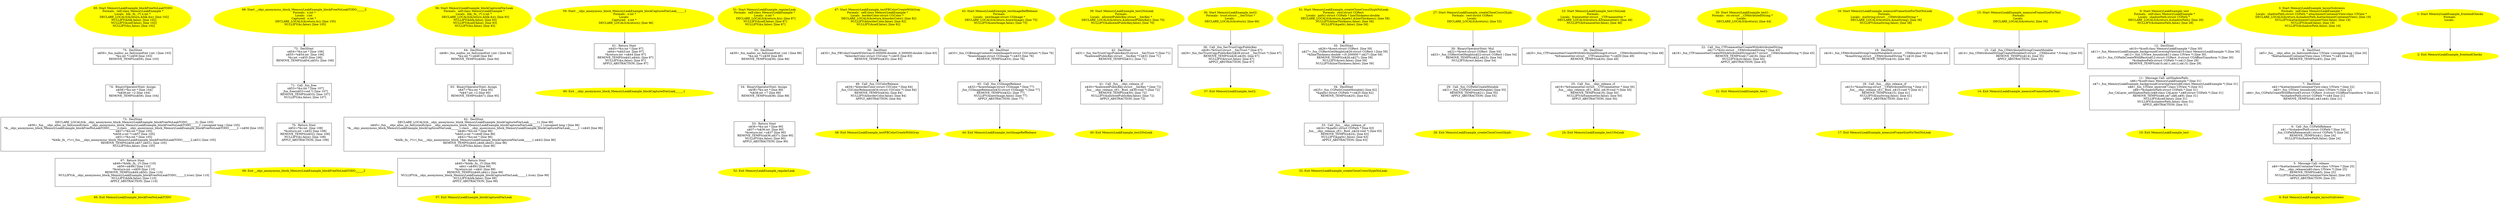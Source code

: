 digraph iCFG {
75 [label="75:  DeclStmt \n   n$59=_fun_malloc_no_fail(sizeof(int ):int ) [line 103]\n  *&x:int *=n$59 [line 103]\n  REMOVE_TEMPS(n$59); [line 103]\n " shape="box"]
	

	 75 -> 74 ;
74 [label="74:  BinaryOperatorStmt: Assign \n   n$58=*&x:int * [line 104]\n  *n$58:int =2 [line 104]\n  REMOVE_TEMPS(n$58); [line 104]\n " shape="box"]
	

	 74 -> 73 ;
73 [label="73:  DeclStmt \n   DECLARE_LOCALS(&__objc_anonymous_block_MemoryLeakExample_blockFreeNoLeakTODO______2); [line 105]\n  n$56=_fun___objc_alloc_no_fail(sizeof(class __objc_anonymous_block_MemoryLeakExample_blockFreeNoLeakTODO______2 ):unsigned long ) [line 105]\n  *&__objc_anonymous_block_MemoryLeakExample_blockFreeNoLeakTODO______2:class __objc_anonymous_block_MemoryLeakExample_blockFreeNoLeakTODO______2 =n$56 [line 105]\n  n$57=*&x:int * [line 105]\n  *n$56.x:int *=n$57 [line 105]\n  n$51=*&x:int * [line 105]\n  *&blk:_fn_ (*)=(_fun___objc_anonymous_block_MemoryLeakExample_blockFreeNoLeakTODO______2,n$51) [line 105]\n  REMOVE_TEMPS(n$56,n$57,n$51); [line 105]\n  NULLIFY(&x,false); [line 105]\n " shape="box"]
	

	 73 -> 67 ;
72 [label="72:  DeclStmt \n   n$54=*&x:int * [line 106]\n  n$55=*n$54:int  [line 106]\n  *&i:int =n$55 [line 106]\n  REMOVE_TEMPS(n$54,n$55); [line 106]\n " shape="box"]
	

	 72 -> 71 ;
71 [label="71:  Call _fun_free \n   n$53=*&x:int * [line 107]\n  _fun_free(n$53:void *) [line 107]\n  REMOVE_TEMPS(n$53); [line 107]\n  NULLIFY(&x,false); [line 107]\n " shape="box"]
	

	 71 -> 70 ;
70 [label="70:  Return Stmt \n   n$52=*&i:int  [line 108]\n  *&return:int =n$52 [line 108]\n  REMOVE_TEMPS(n$52); [line 108]\n  NULLIFY(&i,false); [line 108]\n  APPLY_ABSTRACTION; [line 108]\n " shape="box"]
	

	 70 -> 69 ;
69 [label="69: Exit __objc_anonymous_block_MemoryLeakExample_blockFreeNoLeakTODO______2 \n  " color=yellow style=filled]
	

68 [label="68: Start __objc_anonymous_block_MemoryLeakExample_blockFreeNoLeakTODO______2\nFormals:  x:int *\nLocals:  i:int \nCaptured:  x:int * \n   DECLARE_LOCALS(&return,&i); [line 105]\n  NULLIFY(&i,false); [line 105]\n " color=yellow style=filled]
	

	 68 -> 72 ;
67 [label="67:  Return Stmt \n   n$49=*&blk:_fn_ (*) [line 110]\n  n$50=n$49() [line 110]\n  *&return:int =n$50 [line 110]\n  REMOVE_TEMPS(n$49,n$50); [line 110]\n  NULLIFY(&__objc_anonymous_block_MemoryLeakExample_blockFreeNoLeakTODO______2,true); [line 110]\n  NULLIFY(&blk,false); [line 110]\n  APPLY_ABSTRACTION; [line 110]\n " shape="box"]
	

	 67 -> 66 ;
66 [label="66: Exit MemoryLeakExample_blockFreeNoLeakTODO \n  " color=yellow style=filled]
	

65 [label="65: Start MemoryLeakExample_blockFreeNoLeakTODO\nFormals:  self:class MemoryLeakExample *\nLocals:  blk:_fn_ (*) x:int * \n   DECLARE_LOCALS(&return,&blk,&x); [line 102]\n  NULLIFY(&blk,false); [line 102]\n  NULLIFY(&self,false); [line 102]\n  NULLIFY(&x,false); [line 102]\n " color=yellow style=filled]
	

	 65 -> 75 ;
64 [label="64:  DeclStmt \n   n$48=_fun_malloc_no_fail(sizeof(int ):int ) [line 94]\n  *&x:int *=n$48 [line 94]\n  REMOVE_TEMPS(n$48); [line 94]\n " shape="box"]
	

	 64 -> 63 ;
63 [label="63:  BinaryOperatorStmt: Assign \n   n$47=*&x:int * [line 95]\n  *n$47:int =2 [line 95]\n  REMOVE_TEMPS(n$47); [line 95]\n " shape="box"]
	

	 63 -> 62 ;
62 [label="62:  DeclStmt \n   DECLARE_LOCALS(&__objc_anonymous_block_MemoryLeakExample_blockCapturedVarLeak______1); [line 96]\n  n$45=_fun___objc_alloc_no_fail(sizeof(class __objc_anonymous_block_MemoryLeakExample_blockCapturedVarLeak______1 ):unsigned long ) [line 96]\n  *&__objc_anonymous_block_MemoryLeakExample_blockCapturedVarLeak______1:class __objc_anonymous_block_MemoryLeakExample_blockCapturedVarLeak______1 =n$45 [line 96]\n  n$46=*&x:int * [line 96]\n  *n$45.x:int *=n$46 [line 96]\n  n$42=*&x:int * [line 96]\n  *&blk:_fn_ (*)=(_fun___objc_anonymous_block_MemoryLeakExample_blockCapturedVarLeak______1,n$42) [line 96]\n  REMOVE_TEMPS(n$45,n$46,n$42); [line 96]\n  NULLIFY(&x,false); [line 96]\n " shape="box"]
	

	 62 -> 58 ;
61 [label="61:  Return Stmt \n   n$43=*&x:int * [line 97]\n  n$44=*n$43:int  [line 97]\n  *&return:int =n$44 [line 97]\n  REMOVE_TEMPS(n$43,n$44); [line 97]\n  NULLIFY(&x,false); [line 97]\n  APPLY_ABSTRACTION; [line 97]\n " shape="box"]
	

	 61 -> 60 ;
60 [label="60: Exit __objc_anonymous_block_MemoryLeakExample_blockCapturedVarLeak______1 \n  " color=yellow style=filled]
	

59 [label="59: Start __objc_anonymous_block_MemoryLeakExample_blockCapturedVarLeak______1\nFormals:  x:int *\nLocals: \nCaptured:  x:int * \n   DECLARE_LOCALS(&return); [line 96]\n " color=yellow style=filled]
	

	 59 -> 61 ;
58 [label="58:  Return Stmt \n   n$40=*&blk:_fn_ (*) [line 99]\n  n$41=n$40() [line 99]\n  *&return:int =n$41 [line 99]\n  REMOVE_TEMPS(n$40,n$41); [line 99]\n  NULLIFY(&__objc_anonymous_block_MemoryLeakExample_blockCapturedVarLeak______1,true); [line 99]\n  NULLIFY(&blk,false); [line 99]\n  APPLY_ABSTRACTION; [line 99]\n " shape="box"]
	

	 58 -> 57 ;
57 [label="57: Exit MemoryLeakExample_blockCapturedVarLeak \n  " color=yellow style=filled]
	

56 [label="56: Start MemoryLeakExample_blockCapturedVarLeak\nFormals:  self:class MemoryLeakExample *\nLocals:  blk:_fn_ (*) x:int * \n   DECLARE_LOCALS(&return,&blk,&x); [line 93]\n  NULLIFY(&blk,false); [line 93]\n  NULLIFY(&self,false); [line 93]\n  NULLIFY(&x,false); [line 93]\n " color=yellow style=filled]
	

	 56 -> 64 ;
55 [label="55:  DeclStmt \n   n$39=_fun_malloc_no_fail(sizeof(int ):int ) [line 88]\n  *&x:int *=n$39 [line 88]\n  REMOVE_TEMPS(n$39); [line 88]\n " shape="box"]
	

	 55 -> 54 ;
54 [label="54:  BinaryOperatorStmt: Assign \n   n$38=*&x:int * [line 89]\n  *n$38:int =7 [line 89]\n  REMOVE_TEMPS(n$38); [line 89]\n " shape="box"]
	

	 54 -> 53 ;
53 [label="53:  Return Stmt \n   n$36=*&x:int * [line 90]\n  n$37=*n$36:int  [line 90]\n  *&return:int =n$37 [line 90]\n  REMOVE_TEMPS(n$36,n$37); [line 90]\n  NULLIFY(&x,false); [line 90]\n  APPLY_ABSTRACTION; [line 90]\n " shape="box"]
	

	 53 -> 52 ;
52 [label="52: Exit MemoryLeakExample_regularLeak \n  " color=yellow style=filled]
	

51 [label="51: Start MemoryLeakExample_regularLeak\nFormals:  self:class MemoryLeakExample *\nLocals:  x:int * \n   DECLARE_LOCALS(&return,&x); [line 87]\n  NULLIFY(&self,false); [line 87]\n  NULLIFY(&x,false); [line 87]\n " color=yellow style=filled]
	

	 51 -> 55 ;
50 [label="50:  DeclStmt \n   n$35=_fun_FBColorCreateWithGray(0.000000:double ,0.300000:double ) [line 83]\n  *&borderColor:struct CGColor *=n$35 [line 83]\n  REMOVE_TEMPS(n$35); [line 83]\n " shape="box"]
	

	 50 -> 49 ;
49 [label="49:  Call _fun_CGColorRelease \n   n$34=*&borderColor:struct CGColor * [line 84]\n  _fun_CGColorRelease(n$34:struct CGColor *) [line 84]\n  REMOVE_TEMPS(n$34); [line 84]\n  NULLIFY(&borderColor,false); [line 84]\n  APPLY_ABSTRACTION; [line 84]\n " shape="box"]
	

	 49 -> 48 ;
48 [label="48: Exit MemoryLeakExample_testFBColorCreateWithGray \n  " color=yellow style=filled]
	

47 [label="47: Start MemoryLeakExample_testFBColorCreateWithGray\nFormals:  self:class MemoryLeakExample *\nLocals:  borderColor:struct CGColor * \n   DECLARE_LOCALS(&return,&borderColor); [line 82]\n  NULLIFY(&borderColor,false); [line 82]\n  NULLIFY(&self,false); [line 82]\n " color=yellow style=filled]
	

	 47 -> 50 ;
46 [label="46:  DeclStmt \n   n$33=_fun_CGBitmapContextCreateImage(0:struct CGContext *) [line 76]\n  *&newImage:struct CGImage *=n$33 [line 76]\n  REMOVE_TEMPS(n$33); [line 76]\n " shape="box"]
	

	 46 -> 45 ;
45 [label="45:  Call _fun_CGImageRelease \n   n$32=*&newImage:struct CGImage * [line 77]\n  _fun_CGImageRelease(n$32:struct CGImage *) [line 77]\n  REMOVE_TEMPS(n$32); [line 77]\n  NULLIFY(&newImage,false); [line 77]\n  APPLY_ABSTRACTION; [line 77]\n " shape="box"]
	

	 45 -> 44 ;
44 [label="44: Exit MemoryLeakExample_testImageRefRelease \n  " color=yellow style=filled]
	

43 [label="43: Start MemoryLeakExample_testImageRefRelease\nFormals: \nLocals:  newImage:struct CGImage * \n   DECLARE_LOCALS(&return,&newImage); [line 75]\n  NULLIFY(&newImage,false); [line 75]\n " color=yellow style=filled]
	

	 43 -> 46 ;
42 [label="42:  DeclStmt \n   n$31=_fun_SecTrustCopyPublicKey(0:struct __SecTrust *) [line 71]\n  *&allowedPublicKey:struct __SecKey *=n$31 [line 71]\n  REMOVE_TEMPS(n$31); [line 71]\n " shape="box"]
	

	 42 -> 41 ;
41 [label="41:  Call _fun___objc_release_cf \n   n$30=*&allowedPublicKey:struct __SecKey * [line 72]\n  _fun___objc_release_cf(1:_Bool ,n$30:void *) [line 72]\n  REMOVE_TEMPS(n$30); [line 72]\n  NULLIFY(&allowedPublicKey,false); [line 72]\n  APPLY_ABSTRACTION; [line 72]\n " shape="box"]
	

	 41 -> 40 ;
40 [label="40: Exit MemoryLeakExample_test2NoLeak \n  " color=yellow style=filled]
	

39 [label="39: Start MemoryLeakExample_test2NoLeak\nFormals: \nLocals:  allowedPublicKey:struct __SecKey * \n   DECLARE_LOCALS(&return,&allowedPublicKey); [line 70]\n  NULLIFY(&allowedPublicKey,false); [line 70]\n " color=yellow style=filled]
	

	 39 -> 42 ;
38 [label="38:  Call _fun_SecTrustCopyPublicKey \n   n$28=*&trust:struct __SecTrust * [line 67]\n  n$29=_fun_SecTrustCopyPublicKey(n$28:struct __SecTrust *) [line 67]\n  REMOVE_TEMPS(n$28,n$29); [line 67]\n  NULLIFY(&trust,false); [line 67]\n  APPLY_ABSTRACTION; [line 67]\n " shape="box"]
	

	 38 -> 37 ;
37 [label="37: Exit MemoryLeakExample_test2: \n  " color=yellow style=filled]
	

36 [label="36: Start MemoryLeakExample_test2:\nFormals:  trust:struct __SecTrust *\nLocals:  \n   DECLARE_LOCALS(&return); [line 66]\n " color=yellow style=filled]
	

	 36 -> 38 ;
35 [label="35:  DeclStmt \n   n$26=*&rect:struct CGRect  [line 59]\n  n$27=_fun_CGRectGetHeight(n$26:struct CGRect ) [line 59]\n  *&lineThickness:double =(0.200000 * n$27) [line 59]\n  REMOVE_TEMPS(n$26,n$27); [line 59]\n  NULLIFY(&rect,false); [line 59]\n  NULLIFY(&lineThickness,false); [line 59]\n " shape="box"]
	

	 35 -> 34 ;
34 [label="34:  DeclStmt \n   n$25=_fun_CGPathCreateMutable() [line 62]\n  *&path1:struct CGPath *=n$25 [line 62]\n  REMOVE_TEMPS(n$25); [line 62]\n " shape="box"]
	

	 34 -> 33 ;
33 [label="33:  Call _fun___objc_release_cf \n   n$24=*&path1:struct CGPath * [line 63]\n  _fun___objc_release_cf(1:_Bool ,n$24:void *) [line 63]\n  REMOVE_TEMPS(n$24); [line 63]\n  NULLIFY(&path1,false); [line 63]\n  APPLY_ABSTRACTION; [line 63]\n " shape="box"]
	

	 33 -> 32 ;
32 [label="32: Exit MemoryLeakExample_createCloseCrossGlyphNoLeak: \n  " color=yellow style=filled]
	

31 [label="31: Start MemoryLeakExample_createCloseCrossGlyphNoLeak:\nFormals:  rect:struct CGRect \nLocals:  path1:struct CGPath * lineThickness:double  \n   DECLARE_LOCALS(&return,&path1,&lineThickness); [line 58]\n  NULLIFY(&lineThickness,false); [line 58]\n  NULLIFY(&path1,false); [line 58]\n " color=yellow style=filled]
	

	 31 -> 35 ;
30 [label="30:  BinaryOperatorStmt: Mul \n   n$22=*&rect:struct CGRect  [line 54]\n  n$23=_fun_CGRectGetHeight(n$22:struct CGRect ) [line 54]\n  REMOVE_TEMPS(n$22,n$23); [line 54]\n  NULLIFY(&rect,false); [line 54]\n " shape="box"]
	

	 30 -> 29 ;
29 [label="29:  Call _fun_CGPathCreateMutable \n   n$21=_fun_CGPathCreateMutable() [line 55]\n  REMOVE_TEMPS(n$21); [line 55]\n  APPLY_ABSTRACTION; [line 55]\n " shape="box"]
	

	 29 -> 28 ;
28 [label="28: Exit MemoryLeakExample_createCloseCrossGlyph: \n  " color=yellow style=filled]
	

27 [label="27: Start MemoryLeakExample_createCloseCrossGlyph:\nFormals:  rect:struct CGRect \nLocals:  \n   DECLARE_LOCALS(&return); [line 53]\n " color=yellow style=filled]
	

	 27 -> 30 ;
26 [label="26:  DeclStmt \n   n$20=_fun_CTFramesetterCreateWithAttributedString(0:struct __CFAttributedString *) [line 49]\n  *&framesetter:struct __CTFramesetter *=n$20 [line 49]\n  REMOVE_TEMPS(n$20); [line 49]\n " shape="box"]
	

	 26 -> 25 ;
25 [label="25:  Call _fun___objc_release_cf \n   n$19=*&framesetter:struct __CTFramesetter * [line 50]\n  _fun___objc_release_cf(1:_Bool ,n$19:void *) [line 50]\n  REMOVE_TEMPS(n$19); [line 50]\n  NULLIFY(&framesetter,false); [line 50]\n  APPLY_ABSTRACTION; [line 50]\n " shape="box"]
	

	 25 -> 24 ;
24 [label="24: Exit MemoryLeakExample_test1NoLeak \n  " color=yellow style=filled]
	

23 [label="23: Start MemoryLeakExample_test1NoLeak\nFormals: \nLocals:  framesetter:struct __CTFramesetter * \n   DECLARE_LOCALS(&return,&framesetter); [line 48]\n  NULLIFY(&framesetter,false); [line 48]\n " color=yellow style=filled]
	

	 23 -> 26 ;
22 [label="22:  Call _fun_CTFramesetterCreateWithAttributedString \n   n$17=*&str:struct __CFAttributedString * [line 45]\n  n$18=_fun_CTFramesetterCreateWithAttributedString(n$17:struct __CFAttributedString *) [line 45]\n  REMOVE_TEMPS(n$17,n$18); [line 45]\n  NULLIFY(&str,false); [line 45]\n  APPLY_ABSTRACTION; [line 45]\n " shape="box"]
	

	 22 -> 21 ;
21 [label="21: Exit MemoryLeakExample_test1: \n  " color=yellow style=filled]
	

20 [label="20: Start MemoryLeakExample_test1:\nFormals:  str:struct __CFAttributedString *\nLocals:  \n   DECLARE_LOCALS(&return); [line 44]\n " color=yellow style=filled]
	

	 20 -> 22 ;
19 [label="19:  DeclStmt \n   n$16=_fun_CFAttributedStringCreateMutable(0:struct __CFAllocator *,0:long ) [line 40]\n  *&maString:struct __CFAttributedString *=n$16 [line 39]\n  REMOVE_TEMPS(n$16); [line 39]\n " shape="box"]
	

	 19 -> 18 ;
18 [label="18:  Call _fun___objc_release_cf \n   n$15=*&maString:struct __CFAttributedString * [line 41]\n  _fun___objc_release_cf(1:_Bool ,n$15:void *) [line 41]\n  REMOVE_TEMPS(n$15); [line 41]\n  NULLIFY(&maString,false); [line 41]\n  APPLY_ABSTRACTION; [line 41]\n " shape="box"]
	

	 18 -> 17 ;
17 [label="17: Exit MemoryLeakExample_measureFrameSizeForTextNoLeak \n  " color=yellow style=filled]
	

16 [label="16: Start MemoryLeakExample_measureFrameSizeForTextNoLeak\nFormals: \nLocals:  maString:struct __CFAttributedString * \n   DECLARE_LOCALS(&return,&maString); [line 38]\n  NULLIFY(&maString,false); [line 38]\n " color=yellow style=filled]
	

	 16 -> 19 ;
15 [label="15:  Call _fun_CFAttributedStringCreateMutable \n   n$14=_fun_CFAttributedStringCreateMutable(0:struct __CFAllocator *,0:long ) [line 35]\n  REMOVE_TEMPS(n$14); [line 35]\n  APPLY_ABSTRACTION; [line 35]\n " shape="box"]
	

	 15 -> 14 ;
14 [label="14: Exit MemoryLeakExample_measureFrameSizeForText \n  " color=yellow style=filled]
	

13 [label="13: Start MemoryLeakExample_measureFrameSizeForText\nFormals: \nLocals:  \n   DECLARE_LOCALS(&return); [line 34]\n " color=yellow style=filled]
	

	 13 -> 15 ;
12 [label="12:  DeclStmt \n   n$10=*&self:class MemoryLeakExample * [line 30]\n  n$11=_fun_MemoryLeakExample_backgroundCoveringView(n$10:class MemoryLeakExample *) [line 30]\n  n$12=_fun_UIView_bounds(n$11:class UIView *) [line 30]\n  n$13=_fun_CGPathCreateWithRect(n$12:struct CGRect ,0:struct CGAffineTransform *) [line 30]\n  *&shadowPath:struct CGPath *=n$13 [line 29]\n  REMOVE_TEMPS(n$10,n$11,n$12,n$13); [line 29]\n " shape="box"]
	

	 12 -> 11 ;
11 [label="11:  Message Call: setShadowPath: \n   n$6=*&self:class MemoryLeakExample * [line 31]\n  n$7=_fun_MemoryLeakExample_backgroundCoveringView(n$6:class MemoryLeakExample *) [line 31]\n  n$8=_fun_UIView_layer(n$7:class UIView *) [line 31]\n  n$9=*&shadowPath:struct CGPath * [line 31]\n  _fun_CALayer_setShadowPath:(n$8:class CALayer *,n$9:struct CGPath *) [line 31]\n  REMOVE_TEMPS(n$6,n$7,n$8,n$9); [line 31]\n  NULLIFY(&self,false); [line 31]\n  NULLIFY(&shadowPath,false); [line 31]\n  APPLY_ABSTRACTION; [line 31]\n " shape="box"]
	

	 11 -> 10 ;
10 [label="10: Exit MemoryLeakExample_test \n  " color=yellow style=filled]
	

9 [label="9: Start MemoryLeakExample_test\nFormals:  self:class MemoryLeakExample *\nLocals:  shadowPath:struct CGPath * \n   DECLARE_LOCALS(&return,&shadowPath); [line 28]\n  NULLIFY(&shadowPath,false); [line 28]\n " color=yellow style=filled]
	

	 9 -> 12 ;
8 [label="8:  DeclStmt \n   n$5=_fun___objc_alloc_no_fail(sizeof(class UIView ):unsigned long ) [line 20]\n  *&attachmentContainerView:class UIView *=n$5 [line 20]\n  REMOVE_TEMPS(n$5); [line 20]\n " shape="box"]
	

	 8 -> 7 ;
7 [label="7:  DeclStmt \n   n$2=*&attachmentContainerView:class UIView * [line 22]\n  n$3=_fun_UIView_bounds(n$2:class UIView *) [line 22]\n  n$4=_fun_CGPathCreateWithRect(n$3:struct CGRect ,0:struct CGAffineTransform *) [line 22]\n  *&shadowPath:struct CGPath *=n$4 [line 21]\n  REMOVE_TEMPS(n$2,n$3,n$4); [line 21]\n " shape="box"]
	

	 7 -> 6 ;
6 [label="6:  Call _fun_CGPathRelease \n   n$1=*&shadowPath:struct CGPath * [line 24]\n  _fun_CGPathRelease(n$1:struct CGPath *) [line 24]\n  REMOVE_TEMPS(n$1); [line 24]\n  NULLIFY(&shadowPath,false); [line 24]\n " shape="box"]
	

	 6 -> 5 ;
5 [label="5:  Message Call: release \n   n$0=*&attachmentContainerView:class UIView * [line 25]\n  _fun___objc_release(n$0:class UIView *) [line 25]\n  REMOVE_TEMPS(n$0); [line 25]\n  NULLIFY(&attachmentContainerView,false); [line 25]\n  APPLY_ABSTRACTION; [line 25]\n " shape="box"]
	

	 5 -> 4 ;
4 [label="4: Exit MemoryLeakExample_layoutSubviews \n  " color=yellow style=filled]
	

3 [label="3: Start MemoryLeakExample_layoutSubviews\nFormals:  self:class MemoryLeakExample *\nLocals:  shadowPath:struct CGPath * attachmentContainerView:class UIView * \n   DECLARE_LOCALS(&return,&shadowPath,&attachmentContainerView); [line 19]\n  NULLIFY(&attachmentContainerView,false); [line 19]\n  NULLIFY(&self,false); [line 19]\n  NULLIFY(&shadowPath,false); [line 19]\n " color=yellow style=filled]
	

	 3 -> 8 ;
2 [label="2: Exit MemoryLeakExample_frontendChecks \n  " color=yellow style=filled]
	

1 [label="1: Start MemoryLeakExample_frontendChecks\nFormals: \nLocals:  \n  " color=yellow style=filled]
	

	 1 -> 2 ;
}

